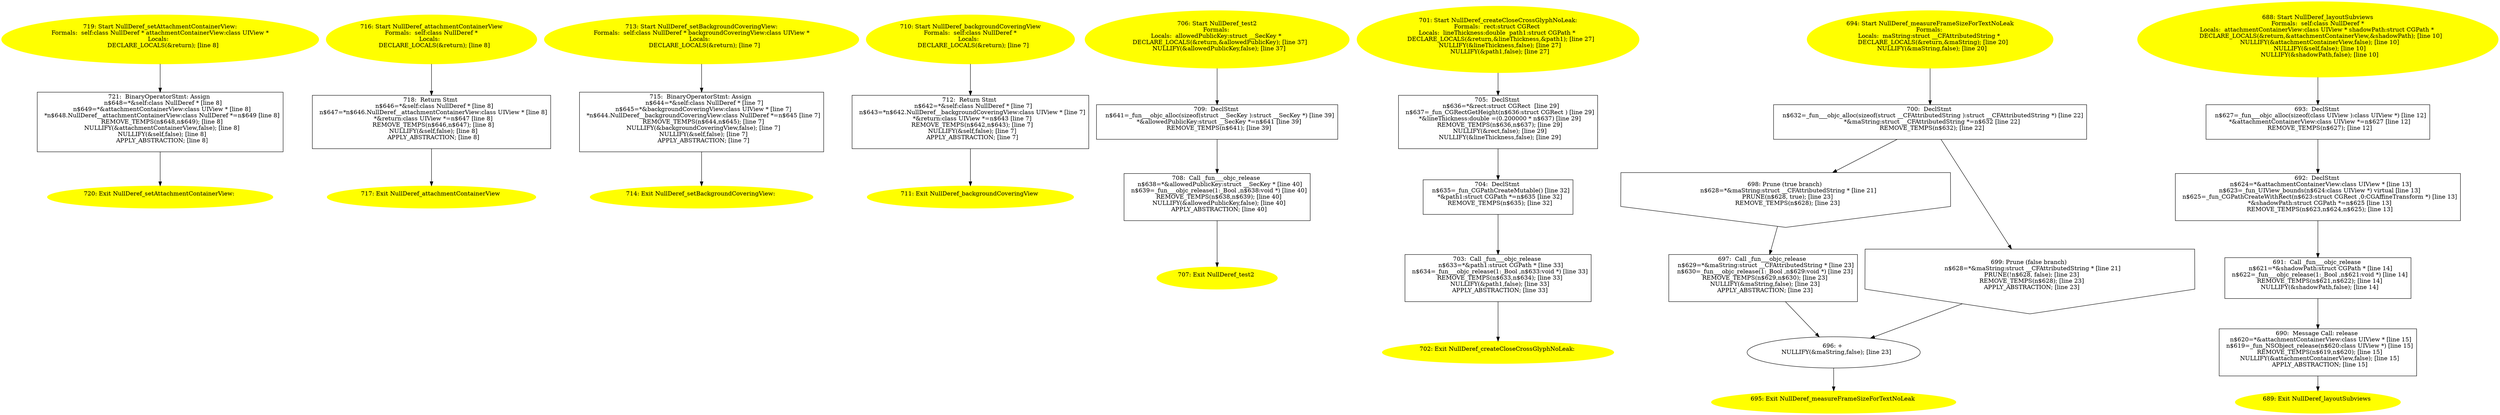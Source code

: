 digraph iCFG {
721 [label="721:  BinaryOperatorStmt: Assign \n   n$648=*&self:class NullDeref * [line 8]\n  n$649=*&attachmentContainerView:class UIView * [line 8]\n  *n$648.NullDeref__attachmentContainerView:class NullDeref *=n$649 [line 8]\n  REMOVE_TEMPS(n$648,n$649); [line 8]\n  NULLIFY(&attachmentContainerView,false); [line 8]\n  NULLIFY(&self,false); [line 8]\n  APPLY_ABSTRACTION; [line 8]\n " shape="box"]
	

	 721 -> 720 ;
720 [label="720: Exit NullDeref_setAttachmentContainerView: \n  " color=yellow style=filled]
	

719 [label="719: Start NullDeref_setAttachmentContainerView:\nFormals:  self:class NullDeref * attachmentContainerView:class UIView *\nLocals:  \n   DECLARE_LOCALS(&return); [line 8]\n " color=yellow style=filled]
	

	 719 -> 721 ;
718 [label="718:  Return Stmt \n   n$646=*&self:class NullDeref * [line 8]\n  n$647=*n$646.NullDeref__attachmentContainerView:class UIView * [line 8]\n  *&return:class UIView *=n$647 [line 8]\n  REMOVE_TEMPS(n$646,n$647); [line 8]\n  NULLIFY(&self,false); [line 8]\n  APPLY_ABSTRACTION; [line 8]\n " shape="box"]
	

	 718 -> 717 ;
717 [label="717: Exit NullDeref_attachmentContainerView \n  " color=yellow style=filled]
	

716 [label="716: Start NullDeref_attachmentContainerView\nFormals:  self:class NullDeref *\nLocals:  \n   DECLARE_LOCALS(&return); [line 8]\n " color=yellow style=filled]
	

	 716 -> 718 ;
715 [label="715:  BinaryOperatorStmt: Assign \n   n$644=*&self:class NullDeref * [line 7]\n  n$645=*&backgroundCoveringView:class UIView * [line 7]\n  *n$644.NullDeref__backgroundCoveringView:class NullDeref *=n$645 [line 7]\n  REMOVE_TEMPS(n$644,n$645); [line 7]\n  NULLIFY(&backgroundCoveringView,false); [line 7]\n  NULLIFY(&self,false); [line 7]\n  APPLY_ABSTRACTION; [line 7]\n " shape="box"]
	

	 715 -> 714 ;
714 [label="714: Exit NullDeref_setBackgroundCoveringView: \n  " color=yellow style=filled]
	

713 [label="713: Start NullDeref_setBackgroundCoveringView:\nFormals:  self:class NullDeref * backgroundCoveringView:class UIView *\nLocals:  \n   DECLARE_LOCALS(&return); [line 7]\n " color=yellow style=filled]
	

	 713 -> 715 ;
712 [label="712:  Return Stmt \n   n$642=*&self:class NullDeref * [line 7]\n  n$643=*n$642.NullDeref__backgroundCoveringView:class UIView * [line 7]\n  *&return:class UIView *=n$643 [line 7]\n  REMOVE_TEMPS(n$642,n$643); [line 7]\n  NULLIFY(&self,false); [line 7]\n  APPLY_ABSTRACTION; [line 7]\n " shape="box"]
	

	 712 -> 711 ;
711 [label="711: Exit NullDeref_backgroundCoveringView \n  " color=yellow style=filled]
	

710 [label="710: Start NullDeref_backgroundCoveringView\nFormals:  self:class NullDeref *\nLocals:  \n   DECLARE_LOCALS(&return); [line 7]\n " color=yellow style=filled]
	

	 710 -> 712 ;
709 [label="709:  DeclStmt \n   n$641=_fun___objc_alloc(sizeof(struct __SecKey ):struct __SecKey *) [line 39]\n  *&allowedPublicKey:struct __SecKey *=n$641 [line 39]\n  REMOVE_TEMPS(n$641); [line 39]\n " shape="box"]
	

	 709 -> 708 ;
708 [label="708:  Call _fun___objc_release \n   n$638=*&allowedPublicKey:struct __SecKey * [line 40]\n  n$639=_fun___objc_release(1:_Bool ,n$638:void *) [line 40]\n  REMOVE_TEMPS(n$638,n$639); [line 40]\n  NULLIFY(&allowedPublicKey,false); [line 40]\n  APPLY_ABSTRACTION; [line 40]\n " shape="box"]
	

	 708 -> 707 ;
707 [label="707: Exit NullDeref_test2 \n  " color=yellow style=filled]
	

706 [label="706: Start NullDeref_test2\nFormals: \nLocals:  allowedPublicKey:struct __SecKey * \n   DECLARE_LOCALS(&return,&allowedPublicKey); [line 37]\n  NULLIFY(&allowedPublicKey,false); [line 37]\n " color=yellow style=filled]
	

	 706 -> 709 ;
705 [label="705:  DeclStmt \n   n$636=*&rect:struct CGRect  [line 29]\n  n$637=_fun_CGRectGetHeight(n$636:struct CGRect ) [line 29]\n  *&lineThickness:double =(0.200000 * n$637) [line 29]\n  REMOVE_TEMPS(n$636,n$637); [line 29]\n  NULLIFY(&rect,false); [line 29]\n  NULLIFY(&lineThickness,false); [line 29]\n " shape="box"]
	

	 705 -> 704 ;
704 [label="704:  DeclStmt \n   n$635=_fun_CGPathCreateMutable() [line 32]\n  *&path1:struct CGPath *=n$635 [line 32]\n  REMOVE_TEMPS(n$635); [line 32]\n " shape="box"]
	

	 704 -> 703 ;
703 [label="703:  Call _fun___objc_release \n   n$633=*&path1:struct CGPath * [line 33]\n  n$634=_fun___objc_release(1:_Bool ,n$633:void *) [line 33]\n  REMOVE_TEMPS(n$633,n$634); [line 33]\n  NULLIFY(&path1,false); [line 33]\n  APPLY_ABSTRACTION; [line 33]\n " shape="box"]
	

	 703 -> 702 ;
702 [label="702: Exit NullDeref_createCloseCrossGlyphNoLeak: \n  " color=yellow style=filled]
	

701 [label="701: Start NullDeref_createCloseCrossGlyphNoLeak:\nFormals:  rect:struct CGRect \nLocals:  lineThickness:double  path1:struct CGPath * \n   DECLARE_LOCALS(&return,&lineThickness,&path1); [line 27]\n  NULLIFY(&lineThickness,false); [line 27]\n  NULLIFY(&path1,false); [line 27]\n " color=yellow style=filled]
	

	 701 -> 705 ;
700 [label="700:  DeclStmt \n   n$632=_fun___objc_alloc(sizeof(struct __CFAttributedString ):struct __CFAttributedString *) [line 22]\n  *&maString:struct __CFAttributedString *=n$632 [line 22]\n  REMOVE_TEMPS(n$632); [line 22]\n " shape="box"]
	

	 700 -> 698 ;
	 700 -> 699 ;
699 [label="699: Prune (false branch) \n   n$628=*&maString:struct __CFAttributedString * [line 21]\n  PRUNE(!n$628, false); [line 23]\n  REMOVE_TEMPS(n$628); [line 23]\n  APPLY_ABSTRACTION; [line 23]\n " shape="invhouse"]
	

	 699 -> 696 ;
698 [label="698: Prune (true branch) \n   n$628=*&maString:struct __CFAttributedString * [line 21]\n  PRUNE(n$628, true); [line 23]\n  REMOVE_TEMPS(n$628); [line 23]\n " shape="invhouse"]
	

	 698 -> 697 ;
697 [label="697:  Call _fun___objc_release \n   n$629=*&maString:struct __CFAttributedString * [line 23]\n  n$630=_fun___objc_release(1:_Bool ,n$629:void *) [line 23]\n  REMOVE_TEMPS(n$629,n$630); [line 23]\n  NULLIFY(&maString,false); [line 23]\n  APPLY_ABSTRACTION; [line 23]\n " shape="box"]
	

	 697 -> 696 ;
696 [label="696: + \n   NULLIFY(&maString,false); [line 23]\n " ]
	

	 696 -> 695 ;
695 [label="695: Exit NullDeref_measureFrameSizeForTextNoLeak \n  " color=yellow style=filled]
	

694 [label="694: Start NullDeref_measureFrameSizeForTextNoLeak\nFormals: \nLocals:  maString:struct __CFAttributedString * \n   DECLARE_LOCALS(&return,&maString); [line 20]\n  NULLIFY(&maString,false); [line 20]\n " color=yellow style=filled]
	

	 694 -> 700 ;
693 [label="693:  DeclStmt \n   n$627=_fun___objc_alloc(sizeof(class UIView ):class UIView *) [line 12]\n  *&attachmentContainerView:class UIView *=n$627 [line 12]\n  REMOVE_TEMPS(n$627); [line 12]\n " shape="box"]
	

	 693 -> 692 ;
692 [label="692:  DeclStmt \n   n$624=*&attachmentContainerView:class UIView * [line 13]\n  n$623=_fun_UIView_bounds(n$624:class UIView *) virtual [line 13]\n  n$625=_fun_CGPathCreateWithRect(n$623:struct CGRect ,0:CGAffineTransform *) [line 13]\n  *&shadowPath:struct CGPath *=n$625 [line 13]\n  REMOVE_TEMPS(n$623,n$624,n$625); [line 13]\n " shape="box"]
	

	 692 -> 691 ;
691 [label="691:  Call _fun___objc_release \n   n$621=*&shadowPath:struct CGPath * [line 14]\n  n$622=_fun___objc_release(1:_Bool ,n$621:void *) [line 14]\n  REMOVE_TEMPS(n$621,n$622); [line 14]\n  NULLIFY(&shadowPath,false); [line 14]\n " shape="box"]
	

	 691 -> 690 ;
690 [label="690:  Message Call: release \n   n$620=*&attachmentContainerView:class UIView * [line 15]\n  n$619=_fun_NSObject_release(n$620:class UIView *) [line 15]\n  REMOVE_TEMPS(n$619,n$620); [line 15]\n  NULLIFY(&attachmentContainerView,false); [line 15]\n  APPLY_ABSTRACTION; [line 15]\n " shape="box"]
	

	 690 -> 689 ;
689 [label="689: Exit NullDeref_layoutSubviews \n  " color=yellow style=filled]
	

688 [label="688: Start NullDeref_layoutSubviews\nFormals:  self:class NullDeref *\nLocals:  attachmentContainerView:class UIView * shadowPath:struct CGPath * \n   DECLARE_LOCALS(&return,&attachmentContainerView,&shadowPath); [line 10]\n  NULLIFY(&attachmentContainerView,false); [line 10]\n  NULLIFY(&self,false); [line 10]\n  NULLIFY(&shadowPath,false); [line 10]\n " color=yellow style=filled]
	

	 688 -> 693 ;
}
